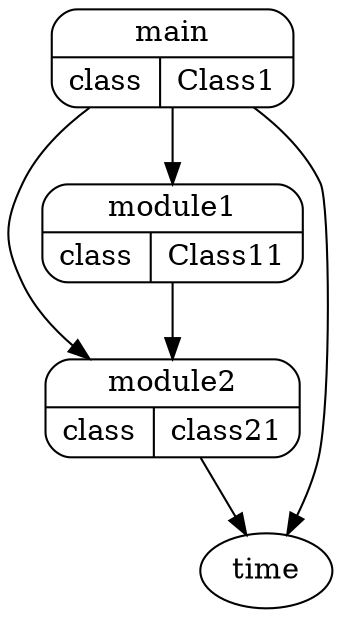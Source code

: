 digraph G {
	graph [dpi=300, name="Diagrama import"];
	node [label="\N"];
	graph [bb="0,0,135.31,288"];
	module2 [label="{module2|{{class\l}|{class21}}}", shape=Mrecord, pos="68.306,96", width="1.4167", height="0.65278"];
	time [label=time, shape=ellipse, pos="108.31,18", width="0.75", height="0.5"];
	main [label="{main|{{class\l}|{Class1}}}", shape=Mrecord, pos="68.306,264", width="1.3611", height="0.65278"];
	module1 [label="{module1|{{class\l}|{Class11}}}", shape=Mrecord, pos="68.306,180", width="1.4514", height="0.65278"];
	main -> module1 [pos="e,68.306,203.1 68.306,240.59 68.306,232.12 68.306,222.3 68.306,213.1"];
	module2 -> time [pos="e,99.651,35.444 80.091,72.609 84.743,63.769 90.113,53.566 94.911,44.449"];
	main -> time [pos="e,116.14,35.279 100.31,240.78 111.7,230.97 123.21,218.38 129.31,204 133.22,194.78 133.56,99.878 128.31,72 126.58,62.831 123.38,53.179\
 120.05,44.661"];
	main -> module2 [pos="e,35.785,119.12 35.785,240.88 24.21,231.08 12.513,218.48 6.3057,204 -2.1019,184.39 -2.1019,175.61 6.3057,156 11.155,144.69 19.355\
,134.52 28.23,125.95"];
	module1 -> module2 [pos="e,68.306,119.1 68.306,156.59 68.306,148.12 68.306,138.3 68.306,129.1"];
}
